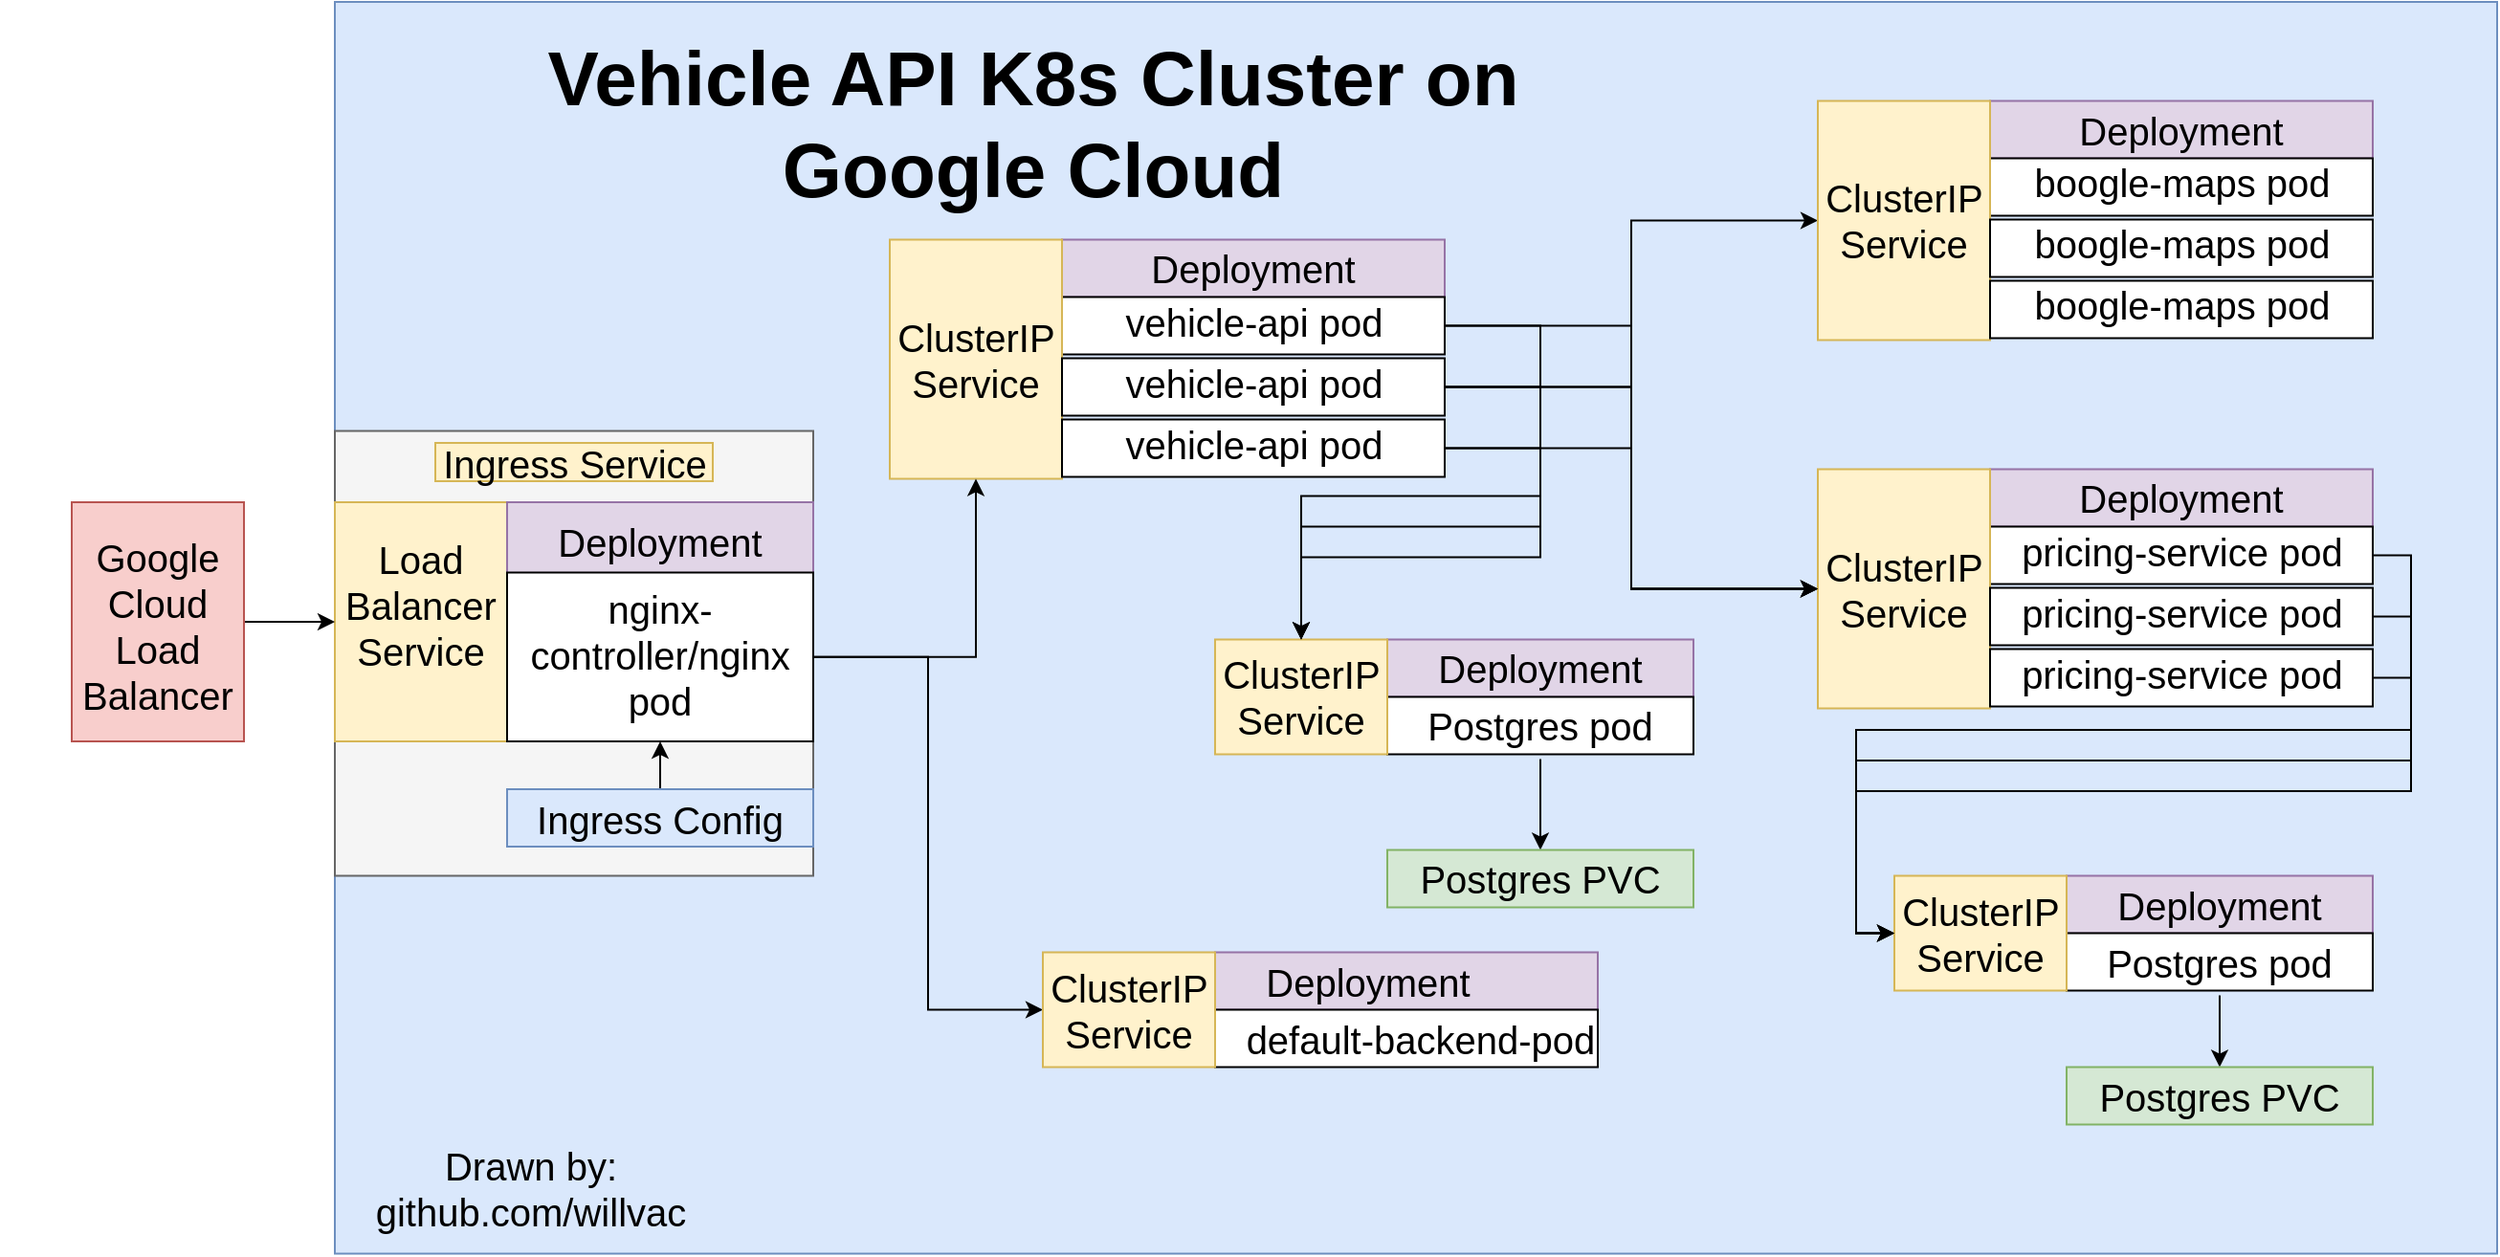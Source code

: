 <mxfile version="13.10.2" type="device"><diagram id="JNvpFvY4k2HqNIliQH2u" name="Page-1"><mxGraphModel dx="1456" dy="682" grid="1" gridSize="10" guides="1" tooltips="1" connect="1" arrows="1" fold="1" page="1" pageScale="1" pageWidth="850" pageHeight="1100" math="0" shadow="0"><root><mxCell id="0"/><mxCell id="1" parent="0"/><mxCell id="rj7g3-_yy885zNSUemY0-1" value="" style="rounded=0;whiteSpace=wrap;html=1;fillColor=#dae8fc;strokeColor=#6c8ebf;" vertex="1" parent="1"><mxGeometry x="285" y="310" width="1130" height="654.25" as="geometry"/></mxCell><mxCell id="rj7g3-_yy885zNSUemY0-2" value="&lt;b style=&quot;font-size: 30px&quot;&gt;&lt;font style=&quot;font-size: 40px&quot;&gt;Vehicle API K8s Cluster on Google Cloud&lt;/font&gt;&lt;/b&gt;" style="text;html=1;strokeColor=none;fillColor=none;align=center;verticalAlign=middle;whiteSpace=wrap;rounded=0;fontSize=30;" vertex="1" parent="1"><mxGeometry x="385" y="344.25" width="530" height="57.5" as="geometry"/></mxCell><mxCell id="rj7g3-_yy885zNSUemY0-6" value="" style="rounded=0;whiteSpace=wrap;html=1;fillColor=#e1d5e7;strokeColor=#9673a6;" vertex="1" parent="1"><mxGeometry x="1190" y="766.75" width="160" height="30" as="geometry"/></mxCell><mxCell id="rj7g3-_yy885zNSUemY0-7" value="" style="rounded=0;whiteSpace=wrap;html=1;" vertex="1" parent="1"><mxGeometry x="1190" y="796.75" width="160" height="30" as="geometry"/></mxCell><mxCell id="rj7g3-_yy885zNSUemY0-8" value="Deployment" style="text;html=1;strokeColor=none;fillColor=none;align=center;verticalAlign=middle;whiteSpace=wrap;rounded=0;fontSize=20;" vertex="1" parent="1"><mxGeometry x="1250" y="771.75" width="40" height="20" as="geometry"/></mxCell><mxCell id="rj7g3-_yy885zNSUemY0-31" style="edgeStyle=orthogonalEdgeStyle;rounded=0;orthogonalLoop=1;jettySize=auto;html=1;exitX=0.5;exitY=1;exitDx=0;exitDy=0;entryX=0.5;entryY=0;entryDx=0;entryDy=0;fontSize=20;" edge="1" parent="1" source="rj7g3-_yy885zNSUemY0-11" target="rj7g3-_yy885zNSUemY0-15"><mxGeometry relative="1" as="geometry"/></mxCell><mxCell id="rj7g3-_yy885zNSUemY0-11" value="Postgres pod" style="text;html=1;strokeColor=none;fillColor=none;align=center;verticalAlign=middle;whiteSpace=wrap;rounded=0;fontSize=20;" vertex="1" parent="1"><mxGeometry x="1205" y="794.25" width="130" height="35" as="geometry"/></mxCell><mxCell id="rj7g3-_yy885zNSUemY0-12" value="" style="rounded=0;whiteSpace=wrap;html=1;fontSize=20;fillColor=#fff2cc;strokeColor=#d6b656;" vertex="1" parent="1"><mxGeometry x="1100" y="766.75" width="90" height="60" as="geometry"/></mxCell><mxCell id="rj7g3-_yy885zNSUemY0-13" value="ClusterIP Service" style="text;html=1;strokeColor=none;fillColor=none;align=center;verticalAlign=middle;whiteSpace=wrap;rounded=0;fontSize=20;" vertex="1" parent="1"><mxGeometry x="1125" y="786.75" width="40" height="20" as="geometry"/></mxCell><mxCell id="rj7g3-_yy885zNSUemY0-15" value="Postgres PVC" style="text;html=1;strokeColor=#82b366;fillColor=#d5e8d4;align=center;verticalAlign=middle;whiteSpace=wrap;rounded=0;fontSize=20;" vertex="1" parent="1"><mxGeometry x="1190" y="866.75" width="160" height="30" as="geometry"/></mxCell><mxCell id="rj7g3-_yy885zNSUemY0-24" value="" style="rounded=0;whiteSpace=wrap;html=1;fillColor=#e1d5e7;strokeColor=#9673a6;" vertex="1" parent="1"><mxGeometry x="835" y="643.25" width="160" height="30" as="geometry"/></mxCell><mxCell id="rj7g3-_yy885zNSUemY0-25" value="" style="rounded=0;whiteSpace=wrap;html=1;" vertex="1" parent="1"><mxGeometry x="835" y="673.25" width="160" height="30" as="geometry"/></mxCell><mxCell id="rj7g3-_yy885zNSUemY0-26" value="Deployment" style="text;html=1;strokeColor=none;fillColor=none;align=center;verticalAlign=middle;whiteSpace=wrap;rounded=0;fontSize=20;" vertex="1" parent="1"><mxGeometry x="895" y="648.25" width="40" height="20" as="geometry"/></mxCell><mxCell id="rj7g3-_yy885zNSUemY0-32" style="edgeStyle=orthogonalEdgeStyle;rounded=0;orthogonalLoop=1;jettySize=auto;html=1;exitX=0.5;exitY=1;exitDx=0;exitDy=0;entryX=0.5;entryY=0;entryDx=0;entryDy=0;fontSize=20;" edge="1" parent="1" source="rj7g3-_yy885zNSUemY0-27" target="rj7g3-_yy885zNSUemY0-30"><mxGeometry relative="1" as="geometry"/></mxCell><mxCell id="rj7g3-_yy885zNSUemY0-27" value="Postgres pod" style="text;html=1;strokeColor=none;fillColor=none;align=center;verticalAlign=middle;whiteSpace=wrap;rounded=0;fontSize=20;" vertex="1" parent="1"><mxGeometry x="850" y="670.75" width="130" height="35" as="geometry"/></mxCell><mxCell id="rj7g3-_yy885zNSUemY0-28" value="" style="rounded=0;whiteSpace=wrap;html=1;fontSize=20;fillColor=#fff2cc;strokeColor=#d6b656;" vertex="1" parent="1"><mxGeometry x="745" y="643.25" width="90" height="60" as="geometry"/></mxCell><mxCell id="rj7g3-_yy885zNSUemY0-29" value="ClusterIP Service" style="text;html=1;strokeColor=none;fillColor=none;align=center;verticalAlign=middle;whiteSpace=wrap;rounded=0;fontSize=20;" vertex="1" parent="1"><mxGeometry x="770" y="663.25" width="40" height="20" as="geometry"/></mxCell><mxCell id="rj7g3-_yy885zNSUemY0-30" value="Postgres PVC" style="text;html=1;strokeColor=#82b366;fillColor=#d5e8d4;align=center;verticalAlign=middle;whiteSpace=wrap;rounded=0;fontSize=20;" vertex="1" parent="1"><mxGeometry x="835" y="753.25" width="160" height="30" as="geometry"/></mxCell><mxCell id="rj7g3-_yy885zNSUemY0-34" value="" style="rounded=0;whiteSpace=wrap;html=1;fillColor=#e1d5e7;strokeColor=#9673a6;" vertex="1" parent="1"><mxGeometry x="1150" y="554.25" width="200" height="30" as="geometry"/></mxCell><mxCell id="rj7g3-_yy885zNSUemY0-73" style="edgeStyle=orthogonalEdgeStyle;rounded=0;orthogonalLoop=1;jettySize=auto;html=1;exitX=1;exitY=0.5;exitDx=0;exitDy=0;fontSize=20;entryX=0;entryY=0.5;entryDx=0;entryDy=0;" edge="1" parent="1" source="rj7g3-_yy885zNSUemY0-35" target="rj7g3-_yy885zNSUemY0-12"><mxGeometry relative="1" as="geometry"><mxPoint x="1510" y="684.25" as="targetPoint"/></mxGeometry></mxCell><mxCell id="rj7g3-_yy885zNSUemY0-35" value="" style="rounded=0;whiteSpace=wrap;html=1;" vertex="1" parent="1"><mxGeometry x="1150" y="584.25" width="200" height="30" as="geometry"/></mxCell><mxCell id="rj7g3-_yy885zNSUemY0-36" value="Deployment" style="text;html=1;strokeColor=none;fillColor=none;align=center;verticalAlign=middle;whiteSpace=wrap;rounded=0;fontSize=20;" vertex="1" parent="1"><mxGeometry x="1230" y="559.25" width="40" height="20" as="geometry"/></mxCell><mxCell id="rj7g3-_yy885zNSUemY0-37" value="pricing-service pod" style="text;html=1;strokeColor=none;fillColor=none;align=center;verticalAlign=middle;whiteSpace=wrap;rounded=0;fontSize=20;" vertex="1" parent="1"><mxGeometry x="1157.5" y="579.25" width="185" height="35" as="geometry"/></mxCell><mxCell id="rj7g3-_yy885zNSUemY0-38" value="" style="rounded=0;whiteSpace=wrap;html=1;fontSize=20;fillColor=#fff2cc;strokeColor=#d6b656;" vertex="1" parent="1"><mxGeometry x="1060" y="554.25" width="90" height="125" as="geometry"/></mxCell><mxCell id="rj7g3-_yy885zNSUemY0-39" value="ClusterIP Service" style="text;html=1;strokeColor=none;fillColor=none;align=center;verticalAlign=middle;whiteSpace=wrap;rounded=0;fontSize=20;" vertex="1" parent="1"><mxGeometry x="1085" y="606.75" width="40" height="20" as="geometry"/></mxCell><mxCell id="rj7g3-_yy885zNSUemY0-77" style="edgeStyle=orthogonalEdgeStyle;rounded=0;orthogonalLoop=1;jettySize=auto;html=1;exitX=1;exitY=0.5;exitDx=0;exitDy=0;entryX=0;entryY=0.5;entryDx=0;entryDy=0;fontSize=20;" edge="1" parent="1" source="rj7g3-_yy885zNSUemY0-41" target="rj7g3-_yy885zNSUemY0-12"><mxGeometry relative="1" as="geometry"/></mxCell><mxCell id="rj7g3-_yy885zNSUemY0-41" value="" style="rounded=0;whiteSpace=wrap;html=1;" vertex="1" parent="1"><mxGeometry x="1150" y="616.25" width="200" height="30" as="geometry"/></mxCell><mxCell id="rj7g3-_yy885zNSUemY0-75" style="edgeStyle=orthogonalEdgeStyle;rounded=0;orthogonalLoop=1;jettySize=auto;html=1;exitX=1;exitY=0.5;exitDx=0;exitDy=0;entryX=0;entryY=0.5;entryDx=0;entryDy=0;fontSize=20;" edge="1" parent="1" source="rj7g3-_yy885zNSUemY0-42" target="rj7g3-_yy885zNSUemY0-12"><mxGeometry relative="1" as="geometry"/></mxCell><mxCell id="rj7g3-_yy885zNSUemY0-42" value="" style="rounded=0;whiteSpace=wrap;html=1;" vertex="1" parent="1"><mxGeometry x="1150" y="648.25" width="200" height="30" as="geometry"/></mxCell><mxCell id="rj7g3-_yy885zNSUemY0-43" value="pricing-service pod" style="text;html=1;strokeColor=none;fillColor=none;align=center;verticalAlign=middle;whiteSpace=wrap;rounded=0;fontSize=20;" vertex="1" parent="1"><mxGeometry x="1157.5" y="611.25" width="185" height="35" as="geometry"/></mxCell><mxCell id="rj7g3-_yy885zNSUemY0-44" value="pricing-service pod" style="text;html=1;strokeColor=none;fillColor=none;align=center;verticalAlign=middle;whiteSpace=wrap;rounded=0;fontSize=20;" vertex="1" parent="1"><mxGeometry x="1157.5" y="643.25" width="185" height="35" as="geometry"/></mxCell><mxCell id="rj7g3-_yy885zNSUemY0-46" value="" style="rounded=0;whiteSpace=wrap;html=1;fillColor=#e1d5e7;strokeColor=#9673a6;" vertex="1" parent="1"><mxGeometry x="665" y="434.25" width="200" height="30" as="geometry"/></mxCell><mxCell id="rj7g3-_yy885zNSUemY0-66" style="edgeStyle=orthogonalEdgeStyle;rounded=0;orthogonalLoop=1;jettySize=auto;html=1;exitX=1;exitY=0.5;exitDx=0;exitDy=0;fontSize=20;entryX=0;entryY=0.5;entryDx=0;entryDy=0;" edge="1" parent="1" source="rj7g3-_yy885zNSUemY0-47" target="rj7g3-_yy885zNSUemY0-38"><mxGeometry relative="1" as="geometry"><mxPoint x="1025" y="604.25" as="targetPoint"/></mxGeometry></mxCell><mxCell id="rj7g3-_yy885zNSUemY0-96" style="edgeStyle=orthogonalEdgeStyle;rounded=0;orthogonalLoop=1;jettySize=auto;html=1;exitX=1;exitY=0.5;exitDx=0;exitDy=0;fontSize=20;entryX=0.5;entryY=0;entryDx=0;entryDy=0;" edge="1" parent="1" source="rj7g3-_yy885zNSUemY0-47" target="rj7g3-_yy885zNSUemY0-28"><mxGeometry relative="1" as="geometry"><mxPoint x="935" y="724.25" as="targetPoint"/><Array as="points"><mxPoint x="915" y="479.25"/><mxPoint x="915" y="568.25"/><mxPoint x="790" y="568.25"/></Array></mxGeometry></mxCell><mxCell id="rj7g3-_yy885zNSUemY0-47" value="" style="rounded=0;whiteSpace=wrap;html=1;" vertex="1" parent="1"><mxGeometry x="665" y="464.25" width="200" height="30" as="geometry"/></mxCell><mxCell id="rj7g3-_yy885zNSUemY0-48" value="Deployment" style="text;html=1;strokeColor=none;fillColor=none;align=center;verticalAlign=middle;whiteSpace=wrap;rounded=0;fontSize=20;" vertex="1" parent="1"><mxGeometry x="745" y="439.25" width="40" height="20" as="geometry"/></mxCell><mxCell id="rj7g3-_yy885zNSUemY0-49" value="vehicle-api pod" style="text;html=1;strokeColor=none;fillColor=none;align=center;verticalAlign=middle;whiteSpace=wrap;rounded=0;fontSize=20;" vertex="1" parent="1"><mxGeometry x="672.5" y="459.25" width="185" height="35" as="geometry"/></mxCell><mxCell id="rj7g3-_yy885zNSUemY0-50" value="" style="rounded=0;whiteSpace=wrap;html=1;fontSize=20;fillColor=#fff2cc;strokeColor=#d6b656;" vertex="1" parent="1"><mxGeometry x="575" y="434.25" width="90" height="125" as="geometry"/></mxCell><mxCell id="rj7g3-_yy885zNSUemY0-51" value="ClusterIP Service" style="text;html=1;strokeColor=none;fillColor=none;align=center;verticalAlign=middle;whiteSpace=wrap;rounded=0;fontSize=20;" vertex="1" parent="1"><mxGeometry x="600" y="486.75" width="40" height="20" as="geometry"/></mxCell><mxCell id="rj7g3-_yy885zNSUemY0-60" style="edgeStyle=orthogonalEdgeStyle;rounded=0;orthogonalLoop=1;jettySize=auto;html=1;exitX=1;exitY=0.5;exitDx=0;exitDy=0;fontSize=20;entryX=0;entryY=0.5;entryDx=0;entryDy=0;" edge="1" parent="1" source="rj7g3-_yy885zNSUemY0-52" target="rj7g3-_yy885zNSUemY0-38"><mxGeometry relative="1" as="geometry"><mxPoint x="1015" y="594.25" as="targetPoint"/></mxGeometry></mxCell><mxCell id="rj7g3-_yy885zNSUemY0-91" style="edgeStyle=orthogonalEdgeStyle;rounded=0;orthogonalLoop=1;jettySize=auto;html=1;exitX=1;exitY=0.5;exitDx=0;exitDy=0;entryX=0;entryY=0.5;entryDx=0;entryDy=0;fontSize=20;" edge="1" parent="1" source="rj7g3-_yy885zNSUemY0-52" target="rj7g3-_yy885zNSUemY0-84"><mxGeometry relative="1" as="geometry"/></mxCell><mxCell id="rj7g3-_yy885zNSUemY0-95" style="edgeStyle=orthogonalEdgeStyle;rounded=0;orthogonalLoop=1;jettySize=auto;html=1;exitX=1;exitY=0.5;exitDx=0;exitDy=0;fontSize=20;entryX=0.5;entryY=0;entryDx=0;entryDy=0;" edge="1" parent="1" source="rj7g3-_yy885zNSUemY0-52" target="rj7g3-_yy885zNSUemY0-28"><mxGeometry relative="1" as="geometry"><mxPoint x="955" y="574.25" as="targetPoint"/><Array as="points"><mxPoint x="915" y="511.25"/><mxPoint x="915" y="584.25"/><mxPoint x="790" y="584.25"/></Array></mxGeometry></mxCell><mxCell id="rj7g3-_yy885zNSUemY0-52" value="" style="rounded=0;whiteSpace=wrap;html=1;" vertex="1" parent="1"><mxGeometry x="665" y="496.25" width="200" height="30" as="geometry"/></mxCell><mxCell id="rj7g3-_yy885zNSUemY0-68" style="edgeStyle=orthogonalEdgeStyle;rounded=0;orthogonalLoop=1;jettySize=auto;html=1;exitX=1;exitY=0.5;exitDx=0;exitDy=0;entryX=0;entryY=0.5;entryDx=0;entryDy=0;fontSize=20;" edge="1" parent="1" source="rj7g3-_yy885zNSUemY0-53" target="rj7g3-_yy885zNSUemY0-38"><mxGeometry relative="1" as="geometry"/></mxCell><mxCell id="rj7g3-_yy885zNSUemY0-97" style="edgeStyle=orthogonalEdgeStyle;rounded=0;orthogonalLoop=1;jettySize=auto;html=1;exitX=1;exitY=0.5;exitDx=0;exitDy=0;entryX=0.5;entryY=0;entryDx=0;entryDy=0;fontSize=20;" edge="1" parent="1" source="rj7g3-_yy885zNSUemY0-53" target="rj7g3-_yy885zNSUemY0-28"><mxGeometry relative="1" as="geometry"><Array as="points"><mxPoint x="915" y="543.25"/><mxPoint x="915" y="600.25"/><mxPoint x="790" y="600.25"/></Array></mxGeometry></mxCell><mxCell id="rj7g3-_yy885zNSUemY0-53" value="" style="rounded=0;whiteSpace=wrap;html=1;" vertex="1" parent="1"><mxGeometry x="665" y="528.25" width="200" height="30" as="geometry"/></mxCell><mxCell id="rj7g3-_yy885zNSUemY0-54" value="vehicle-api pod" style="text;html=1;strokeColor=none;fillColor=none;align=center;verticalAlign=middle;whiteSpace=wrap;rounded=0;fontSize=20;" vertex="1" parent="1"><mxGeometry x="672.5" y="491.25" width="185" height="35" as="geometry"/></mxCell><mxCell id="rj7g3-_yy885zNSUemY0-55" value="vehicle-api pod" style="text;html=1;strokeColor=none;fillColor=none;align=center;verticalAlign=middle;whiteSpace=wrap;rounded=0;fontSize=20;" vertex="1" parent="1"><mxGeometry x="672.5" y="523.25" width="185" height="35" as="geometry"/></mxCell><mxCell id="rj7g3-_yy885zNSUemY0-80" value="" style="rounded=0;whiteSpace=wrap;html=1;fillColor=#e1d5e7;strokeColor=#9673a6;" vertex="1" parent="1"><mxGeometry x="1150" y="361.75" width="200" height="30" as="geometry"/></mxCell><mxCell id="rj7g3-_yy885zNSUemY0-81" value="" style="rounded=0;whiteSpace=wrap;html=1;" vertex="1" parent="1"><mxGeometry x="1150" y="391.75" width="200" height="30" as="geometry"/></mxCell><mxCell id="rj7g3-_yy885zNSUemY0-82" value="Deployment" style="text;html=1;strokeColor=none;fillColor=none;align=center;verticalAlign=middle;whiteSpace=wrap;rounded=0;fontSize=20;" vertex="1" parent="1"><mxGeometry x="1230" y="366.75" width="40" height="20" as="geometry"/></mxCell><mxCell id="rj7g3-_yy885zNSUemY0-83" value="boogle-maps pod" style="text;html=1;strokeColor=none;fillColor=none;align=center;verticalAlign=middle;whiteSpace=wrap;rounded=0;fontSize=20;" vertex="1" parent="1"><mxGeometry x="1157.5" y="386.75" width="185" height="35" as="geometry"/></mxCell><mxCell id="rj7g3-_yy885zNSUemY0-84" value="" style="rounded=0;whiteSpace=wrap;html=1;fontSize=20;fillColor=#fff2cc;strokeColor=#d6b656;" vertex="1" parent="1"><mxGeometry x="1060" y="361.75" width="90" height="125" as="geometry"/></mxCell><mxCell id="rj7g3-_yy885zNSUemY0-85" value="ClusterIP Service" style="text;html=1;strokeColor=none;fillColor=none;align=center;verticalAlign=middle;whiteSpace=wrap;rounded=0;fontSize=20;" vertex="1" parent="1"><mxGeometry x="1085" y="414.25" width="40" height="20" as="geometry"/></mxCell><mxCell id="rj7g3-_yy885zNSUemY0-86" value="" style="rounded=0;whiteSpace=wrap;html=1;" vertex="1" parent="1"><mxGeometry x="1150" y="423.75" width="200" height="30" as="geometry"/></mxCell><mxCell id="rj7g3-_yy885zNSUemY0-87" value="" style="rounded=0;whiteSpace=wrap;html=1;" vertex="1" parent="1"><mxGeometry x="1150" y="455.75" width="200" height="30" as="geometry"/></mxCell><mxCell id="rj7g3-_yy885zNSUemY0-88" value="boogle-maps pod" style="text;html=1;strokeColor=none;fillColor=none;align=center;verticalAlign=middle;whiteSpace=wrap;rounded=0;fontSize=20;" vertex="1" parent="1"><mxGeometry x="1157.5" y="418.75" width="185" height="35" as="geometry"/></mxCell><mxCell id="rj7g3-_yy885zNSUemY0-89" value="boogle-maps pod" style="text;html=1;strokeColor=none;fillColor=none;align=center;verticalAlign=middle;whiteSpace=wrap;rounded=0;fontSize=20;" vertex="1" parent="1"><mxGeometry x="1157.5" y="450.75" width="185" height="35" as="geometry"/></mxCell><mxCell id="rj7g3-_yy885zNSUemY0-99" value="" style="rounded=0;whiteSpace=wrap;html=1;fontSize=20;fillColor=#f5f5f5;strokeColor=#666666;fontColor=#333333;" vertex="1" parent="1"><mxGeometry x="285" y="534.25" width="250" height="232.5" as="geometry"/></mxCell><mxCell id="rj7g3-_yy885zNSUemY0-100" value="Ingress Service" style="text;html=1;strokeColor=#d6b656;fillColor=#fff2cc;align=center;verticalAlign=middle;whiteSpace=wrap;rounded=0;fontSize=20;" vertex="1" parent="1"><mxGeometry x="337.5" y="540.5" width="145" height="20" as="geometry"/></mxCell><mxCell id="rj7g3-_yy885zNSUemY0-101" value="" style="rounded=0;whiteSpace=wrap;html=1;fontSize=20;fillColor=#fff2cc;strokeColor=#d6b656;" vertex="1" parent="1"><mxGeometry x="285" y="571.5" width="90" height="125" as="geometry"/></mxCell><mxCell id="rj7g3-_yy885zNSUemY0-102" value="Load&lt;br&gt;Balancer&lt;br&gt;Service" style="text;html=1;strokeColor=none;fillColor=none;align=center;verticalAlign=middle;whiteSpace=wrap;rounded=0;fontSize=20;" vertex="1" parent="1"><mxGeometry x="310" y="615.25" width="40" height="20" as="geometry"/></mxCell><mxCell id="rj7g3-_yy885zNSUemY0-103" value="" style="rounded=0;whiteSpace=wrap;html=1;fillColor=#e1d5e7;strokeColor=#9673a6;" vertex="1" parent="1"><mxGeometry x="375" y="571.5" width="160" height="40" as="geometry"/></mxCell><mxCell id="rj7g3-_yy885zNSUemY0-113" style="edgeStyle=orthogonalEdgeStyle;rounded=0;orthogonalLoop=1;jettySize=auto;html=1;exitX=1;exitY=0.5;exitDx=0;exitDy=0;entryX=0.5;entryY=1;entryDx=0;entryDy=0;fontSize=20;" edge="1" parent="1" source="rj7g3-_yy885zNSUemY0-104" target="rj7g3-_yy885zNSUemY0-50"><mxGeometry relative="1" as="geometry"/></mxCell><mxCell id="rj7g3-_yy885zNSUemY0-120" style="edgeStyle=orthogonalEdgeStyle;rounded=0;orthogonalLoop=1;jettySize=auto;html=1;exitX=1;exitY=0.5;exitDx=0;exitDy=0;entryX=0;entryY=0.5;entryDx=0;entryDy=0;fontSize=20;" edge="1" parent="1" source="rj7g3-_yy885zNSUemY0-104" target="rj7g3-_yy885zNSUemY0-118"><mxGeometry relative="1" as="geometry"/></mxCell><mxCell id="rj7g3-_yy885zNSUemY0-104" value="" style="rounded=0;whiteSpace=wrap;html=1;" vertex="1" parent="1"><mxGeometry x="375" y="608.25" width="160" height="88.25" as="geometry"/></mxCell><mxCell id="rj7g3-_yy885zNSUemY0-106" value="Deployment" style="text;html=1;strokeColor=none;fillColor=none;align=center;verticalAlign=middle;whiteSpace=wrap;rounded=0;fontSize=20;" vertex="1" parent="1"><mxGeometry x="435" y="581.5" width="40" height="20" as="geometry"/></mxCell><mxCell id="rj7g3-_yy885zNSUemY0-107" value="nginx-controller/nginx pod" style="text;html=1;strokeColor=none;fillColor=none;align=center;verticalAlign=middle;whiteSpace=wrap;rounded=0;fontSize=20;" vertex="1" parent="1"><mxGeometry x="435" y="640.5" width="40" height="20" as="geometry"/></mxCell><mxCell id="rj7g3-_yy885zNSUemY0-111" style="edgeStyle=orthogonalEdgeStyle;rounded=0;orthogonalLoop=1;jettySize=auto;html=1;exitX=0.5;exitY=0;exitDx=0;exitDy=0;entryX=0.5;entryY=1;entryDx=0;entryDy=0;fontSize=20;" edge="1" parent="1" source="rj7g3-_yy885zNSUemY0-109" target="rj7g3-_yy885zNSUemY0-104"><mxGeometry relative="1" as="geometry"/></mxCell><mxCell id="rj7g3-_yy885zNSUemY0-109" value="Ingress Config" style="text;html=1;strokeColor=#6c8ebf;fillColor=#dae8fc;align=center;verticalAlign=middle;whiteSpace=wrap;rounded=0;fontSize=20;" vertex="1" parent="1"><mxGeometry x="375" y="721.5" width="160" height="30" as="geometry"/></mxCell><mxCell id="rj7g3-_yy885zNSUemY0-114" value="" style="rounded=0;whiteSpace=wrap;html=1;fillColor=#e1d5e7;strokeColor=#9673a6;" vertex="1" parent="1"><mxGeometry x="745" y="806.75" width="200" height="30" as="geometry"/></mxCell><mxCell id="rj7g3-_yy885zNSUemY0-115" value="" style="rounded=0;whiteSpace=wrap;html=1;" vertex="1" parent="1"><mxGeometry x="745" y="836.75" width="200" height="30" as="geometry"/></mxCell><mxCell id="rj7g3-_yy885zNSUemY0-116" value="Deployment" style="text;html=1;strokeColor=none;fillColor=none;align=center;verticalAlign=middle;whiteSpace=wrap;rounded=0;fontSize=20;" vertex="1" parent="1"><mxGeometry x="805" y="811.75" width="40" height="20" as="geometry"/></mxCell><mxCell id="rj7g3-_yy885zNSUemY0-117" value="default-backend-pod" style="text;html=1;strokeColor=none;fillColor=none;align=center;verticalAlign=middle;whiteSpace=wrap;rounded=0;fontSize=20;" vertex="1" parent="1"><mxGeometry x="760" y="834.25" width="185" height="35" as="geometry"/></mxCell><mxCell id="rj7g3-_yy885zNSUemY0-118" value="" style="rounded=0;whiteSpace=wrap;html=1;fontSize=20;fillColor=#fff2cc;strokeColor=#d6b656;" vertex="1" parent="1"><mxGeometry x="655" y="806.75" width="90" height="60" as="geometry"/></mxCell><mxCell id="rj7g3-_yy885zNSUemY0-119" value="ClusterIP Service" style="text;html=1;strokeColor=none;fillColor=none;align=center;verticalAlign=middle;whiteSpace=wrap;rounded=0;fontSize=20;" vertex="1" parent="1"><mxGeometry x="680" y="826.75" width="40" height="20" as="geometry"/></mxCell><mxCell id="rj7g3-_yy885zNSUemY0-123" style="edgeStyle=orthogonalEdgeStyle;rounded=0;orthogonalLoop=1;jettySize=auto;html=1;exitX=1;exitY=0.5;exitDx=0;exitDy=0;entryX=0;entryY=0.5;entryDx=0;entryDy=0;fontSize=20;" edge="1" parent="1" source="rj7g3-_yy885zNSUemY0-121" target="rj7g3-_yy885zNSUemY0-101"><mxGeometry relative="1" as="geometry"/></mxCell><mxCell id="rj7g3-_yy885zNSUemY0-121" value="" style="rounded=0;whiteSpace=wrap;html=1;fontSize=20;fillColor=#f8cecc;strokeColor=#b85450;" vertex="1" parent="1"><mxGeometry x="147.5" y="571.5" width="90" height="125" as="geometry"/></mxCell><mxCell id="rj7g3-_yy885zNSUemY0-122" value="Google&lt;br&gt;Cloud&lt;br&gt;Load&lt;br&gt;Balancer" style="text;html=1;strokeColor=none;fillColor=none;align=center;verticalAlign=middle;whiteSpace=wrap;rounded=0;fontSize=20;" vertex="1" parent="1"><mxGeometry x="110" y="626" width="165" height="20" as="geometry"/></mxCell><mxCell id="rj7g3-_yy885zNSUemY0-125" value="Drawn by:&lt;br&gt;github.com/willvac" style="text;html=1;strokeColor=none;fillColor=none;align=center;verticalAlign=middle;whiteSpace=wrap;rounded=0;fontSize=20;" vertex="1" parent="1"><mxGeometry x="160" y="920" width="455" height="20" as="geometry"/></mxCell></root></mxGraphModel></diagram></mxfile>